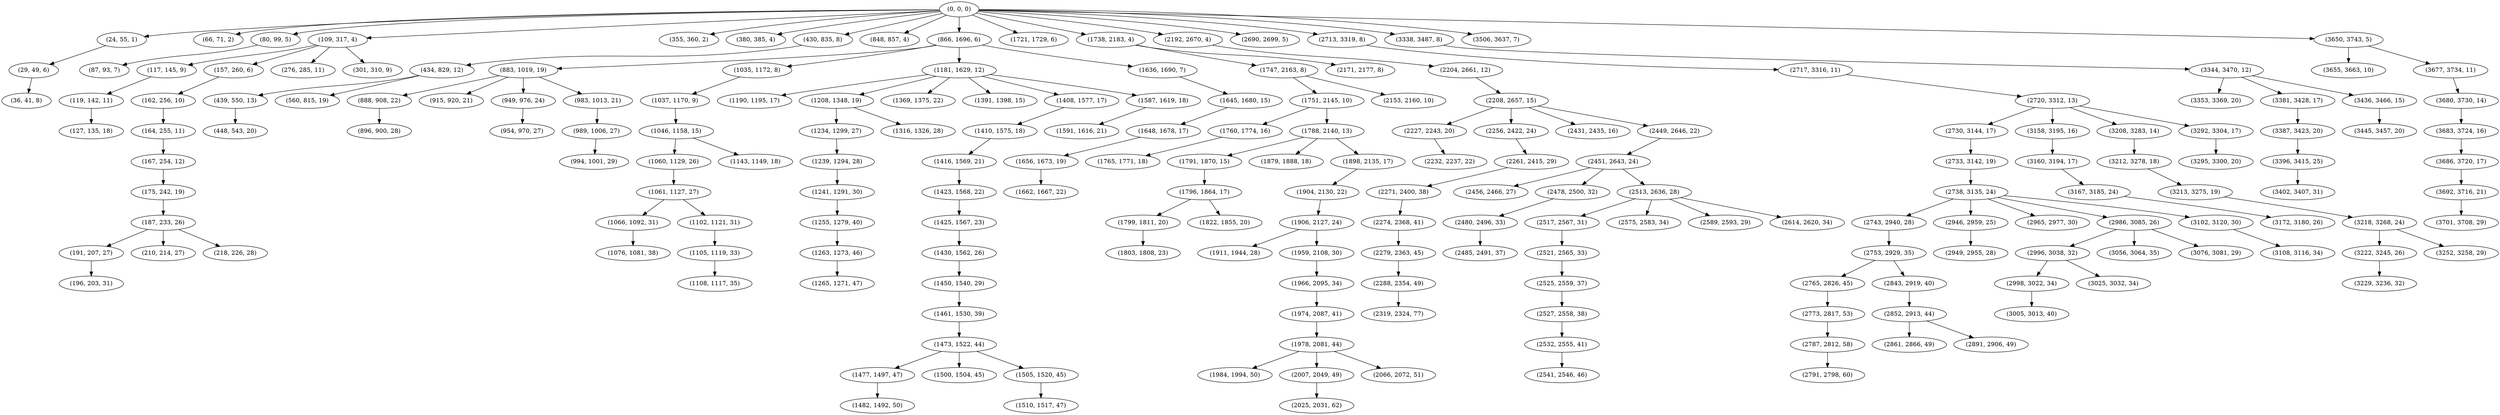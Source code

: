 digraph tree {
    "(0, 0, 0)";
    "(24, 55, 1)";
    "(29, 49, 6)";
    "(36, 41, 8)";
    "(66, 71, 2)";
    "(80, 99, 5)";
    "(87, 93, 7)";
    "(109, 317, 4)";
    "(117, 145, 9)";
    "(119, 142, 11)";
    "(127, 135, 18)";
    "(157, 260, 6)";
    "(162, 256, 10)";
    "(164, 255, 11)";
    "(167, 254, 12)";
    "(175, 242, 19)";
    "(187, 233, 26)";
    "(191, 207, 27)";
    "(196, 203, 31)";
    "(210, 214, 27)";
    "(218, 226, 28)";
    "(276, 285, 11)";
    "(301, 310, 9)";
    "(355, 360, 2)";
    "(380, 385, 4)";
    "(430, 835, 8)";
    "(434, 829, 12)";
    "(439, 550, 13)";
    "(448, 543, 20)";
    "(560, 815, 19)";
    "(848, 857, 4)";
    "(866, 1696, 6)";
    "(883, 1019, 19)";
    "(888, 908, 22)";
    "(896, 900, 28)";
    "(915, 920, 21)";
    "(949, 976, 24)";
    "(954, 970, 27)";
    "(983, 1013, 21)";
    "(989, 1006, 27)";
    "(994, 1001, 29)";
    "(1035, 1172, 8)";
    "(1037, 1170, 9)";
    "(1046, 1158, 15)";
    "(1060, 1129, 26)";
    "(1061, 1127, 27)";
    "(1066, 1092, 31)";
    "(1076, 1081, 38)";
    "(1102, 1121, 31)";
    "(1105, 1119, 33)";
    "(1108, 1117, 35)";
    "(1143, 1149, 18)";
    "(1181, 1629, 12)";
    "(1190, 1195, 17)";
    "(1208, 1348, 19)";
    "(1234, 1299, 27)";
    "(1239, 1294, 28)";
    "(1241, 1291, 30)";
    "(1255, 1279, 40)";
    "(1263, 1273, 46)";
    "(1265, 1271, 47)";
    "(1316, 1326, 28)";
    "(1369, 1375, 22)";
    "(1391, 1398, 15)";
    "(1408, 1577, 17)";
    "(1410, 1575, 18)";
    "(1416, 1569, 21)";
    "(1423, 1568, 22)";
    "(1425, 1567, 23)";
    "(1430, 1562, 26)";
    "(1450, 1540, 29)";
    "(1461, 1530, 39)";
    "(1473, 1522, 44)";
    "(1477, 1497, 47)";
    "(1482, 1492, 50)";
    "(1500, 1504, 45)";
    "(1505, 1520, 45)";
    "(1510, 1517, 47)";
    "(1587, 1619, 18)";
    "(1591, 1616, 21)";
    "(1636, 1690, 7)";
    "(1645, 1680, 15)";
    "(1648, 1678, 17)";
    "(1656, 1673, 19)";
    "(1662, 1667, 22)";
    "(1721, 1729, 6)";
    "(1738, 2183, 4)";
    "(1747, 2163, 8)";
    "(1751, 2145, 10)";
    "(1760, 1774, 16)";
    "(1765, 1771, 18)";
    "(1788, 2140, 13)";
    "(1791, 1870, 15)";
    "(1796, 1864, 17)";
    "(1799, 1811, 20)";
    "(1803, 1808, 23)";
    "(1822, 1855, 20)";
    "(1879, 1888, 18)";
    "(1898, 2135, 17)";
    "(1904, 2130, 22)";
    "(1906, 2127, 24)";
    "(1911, 1944, 28)";
    "(1959, 2108, 30)";
    "(1966, 2095, 34)";
    "(1974, 2087, 41)";
    "(1978, 2081, 44)";
    "(1984, 1994, 50)";
    "(2007, 2049, 49)";
    "(2025, 2031, 62)";
    "(2066, 2072, 51)";
    "(2153, 2160, 10)";
    "(2171, 2177, 8)";
    "(2192, 2670, 4)";
    "(2204, 2661, 12)";
    "(2208, 2657, 15)";
    "(2227, 2243, 20)";
    "(2232, 2237, 22)";
    "(2256, 2422, 24)";
    "(2261, 2415, 29)";
    "(2271, 2400, 38)";
    "(2274, 2368, 41)";
    "(2279, 2363, 45)";
    "(2288, 2354, 49)";
    "(2319, 2324, 77)";
    "(2431, 2435, 16)";
    "(2449, 2646, 22)";
    "(2451, 2643, 24)";
    "(2456, 2466, 27)";
    "(2478, 2500, 32)";
    "(2480, 2496, 33)";
    "(2485, 2491, 37)";
    "(2513, 2636, 28)";
    "(2517, 2567, 31)";
    "(2521, 2565, 33)";
    "(2525, 2559, 37)";
    "(2527, 2558, 38)";
    "(2532, 2555, 41)";
    "(2541, 2546, 46)";
    "(2575, 2583, 34)";
    "(2589, 2593, 29)";
    "(2614, 2620, 34)";
    "(2690, 2699, 5)";
    "(2713, 3319, 8)";
    "(2717, 3316, 11)";
    "(2720, 3312, 13)";
    "(2730, 3144, 17)";
    "(2733, 3142, 19)";
    "(2738, 3135, 24)";
    "(2743, 2940, 28)";
    "(2753, 2929, 35)";
    "(2765, 2826, 45)";
    "(2773, 2817, 53)";
    "(2787, 2812, 58)";
    "(2791, 2798, 60)";
    "(2843, 2919, 40)";
    "(2852, 2913, 44)";
    "(2861, 2866, 49)";
    "(2891, 2906, 49)";
    "(2946, 2959, 25)";
    "(2949, 2955, 28)";
    "(2965, 2977, 30)";
    "(2986, 3085, 26)";
    "(2996, 3038, 32)";
    "(2998, 3022, 34)";
    "(3005, 3013, 40)";
    "(3025, 3032, 34)";
    "(3056, 3064, 35)";
    "(3076, 3081, 29)";
    "(3102, 3120, 30)";
    "(3108, 3116, 34)";
    "(3158, 3195, 16)";
    "(3160, 3194, 17)";
    "(3167, 3185, 24)";
    "(3172, 3180, 26)";
    "(3208, 3283, 14)";
    "(3212, 3278, 18)";
    "(3213, 3275, 19)";
    "(3218, 3268, 24)";
    "(3222, 3245, 26)";
    "(3229, 3236, 32)";
    "(3252, 3258, 29)";
    "(3292, 3304, 17)";
    "(3295, 3300, 20)";
    "(3338, 3487, 8)";
    "(3344, 3470, 12)";
    "(3353, 3369, 20)";
    "(3381, 3428, 17)";
    "(3387, 3423, 20)";
    "(3396, 3415, 25)";
    "(3402, 3407, 31)";
    "(3436, 3466, 15)";
    "(3445, 3457, 20)";
    "(3506, 3637, 7)";
    "(3650, 3743, 5)";
    "(3655, 3663, 10)";
    "(3677, 3734, 11)";
    "(3680, 3730, 14)";
    "(3683, 3724, 16)";
    "(3686, 3720, 17)";
    "(3692, 3716, 21)";
    "(3701, 3708, 29)";
    "(0, 0, 0)" -> "(24, 55, 1)";
    "(0, 0, 0)" -> "(66, 71, 2)";
    "(0, 0, 0)" -> "(80, 99, 5)";
    "(0, 0, 0)" -> "(109, 317, 4)";
    "(0, 0, 0)" -> "(355, 360, 2)";
    "(0, 0, 0)" -> "(380, 385, 4)";
    "(0, 0, 0)" -> "(430, 835, 8)";
    "(0, 0, 0)" -> "(848, 857, 4)";
    "(0, 0, 0)" -> "(866, 1696, 6)";
    "(0, 0, 0)" -> "(1721, 1729, 6)";
    "(0, 0, 0)" -> "(1738, 2183, 4)";
    "(0, 0, 0)" -> "(2192, 2670, 4)";
    "(0, 0, 0)" -> "(2690, 2699, 5)";
    "(0, 0, 0)" -> "(2713, 3319, 8)";
    "(0, 0, 0)" -> "(3338, 3487, 8)";
    "(0, 0, 0)" -> "(3506, 3637, 7)";
    "(0, 0, 0)" -> "(3650, 3743, 5)";
    "(24, 55, 1)" -> "(29, 49, 6)";
    "(29, 49, 6)" -> "(36, 41, 8)";
    "(80, 99, 5)" -> "(87, 93, 7)";
    "(109, 317, 4)" -> "(117, 145, 9)";
    "(109, 317, 4)" -> "(157, 260, 6)";
    "(109, 317, 4)" -> "(276, 285, 11)";
    "(109, 317, 4)" -> "(301, 310, 9)";
    "(117, 145, 9)" -> "(119, 142, 11)";
    "(119, 142, 11)" -> "(127, 135, 18)";
    "(157, 260, 6)" -> "(162, 256, 10)";
    "(162, 256, 10)" -> "(164, 255, 11)";
    "(164, 255, 11)" -> "(167, 254, 12)";
    "(167, 254, 12)" -> "(175, 242, 19)";
    "(175, 242, 19)" -> "(187, 233, 26)";
    "(187, 233, 26)" -> "(191, 207, 27)";
    "(187, 233, 26)" -> "(210, 214, 27)";
    "(187, 233, 26)" -> "(218, 226, 28)";
    "(191, 207, 27)" -> "(196, 203, 31)";
    "(430, 835, 8)" -> "(434, 829, 12)";
    "(434, 829, 12)" -> "(439, 550, 13)";
    "(434, 829, 12)" -> "(560, 815, 19)";
    "(439, 550, 13)" -> "(448, 543, 20)";
    "(866, 1696, 6)" -> "(883, 1019, 19)";
    "(866, 1696, 6)" -> "(1035, 1172, 8)";
    "(866, 1696, 6)" -> "(1181, 1629, 12)";
    "(866, 1696, 6)" -> "(1636, 1690, 7)";
    "(883, 1019, 19)" -> "(888, 908, 22)";
    "(883, 1019, 19)" -> "(915, 920, 21)";
    "(883, 1019, 19)" -> "(949, 976, 24)";
    "(883, 1019, 19)" -> "(983, 1013, 21)";
    "(888, 908, 22)" -> "(896, 900, 28)";
    "(949, 976, 24)" -> "(954, 970, 27)";
    "(983, 1013, 21)" -> "(989, 1006, 27)";
    "(989, 1006, 27)" -> "(994, 1001, 29)";
    "(1035, 1172, 8)" -> "(1037, 1170, 9)";
    "(1037, 1170, 9)" -> "(1046, 1158, 15)";
    "(1046, 1158, 15)" -> "(1060, 1129, 26)";
    "(1046, 1158, 15)" -> "(1143, 1149, 18)";
    "(1060, 1129, 26)" -> "(1061, 1127, 27)";
    "(1061, 1127, 27)" -> "(1066, 1092, 31)";
    "(1061, 1127, 27)" -> "(1102, 1121, 31)";
    "(1066, 1092, 31)" -> "(1076, 1081, 38)";
    "(1102, 1121, 31)" -> "(1105, 1119, 33)";
    "(1105, 1119, 33)" -> "(1108, 1117, 35)";
    "(1181, 1629, 12)" -> "(1190, 1195, 17)";
    "(1181, 1629, 12)" -> "(1208, 1348, 19)";
    "(1181, 1629, 12)" -> "(1369, 1375, 22)";
    "(1181, 1629, 12)" -> "(1391, 1398, 15)";
    "(1181, 1629, 12)" -> "(1408, 1577, 17)";
    "(1181, 1629, 12)" -> "(1587, 1619, 18)";
    "(1208, 1348, 19)" -> "(1234, 1299, 27)";
    "(1208, 1348, 19)" -> "(1316, 1326, 28)";
    "(1234, 1299, 27)" -> "(1239, 1294, 28)";
    "(1239, 1294, 28)" -> "(1241, 1291, 30)";
    "(1241, 1291, 30)" -> "(1255, 1279, 40)";
    "(1255, 1279, 40)" -> "(1263, 1273, 46)";
    "(1263, 1273, 46)" -> "(1265, 1271, 47)";
    "(1408, 1577, 17)" -> "(1410, 1575, 18)";
    "(1410, 1575, 18)" -> "(1416, 1569, 21)";
    "(1416, 1569, 21)" -> "(1423, 1568, 22)";
    "(1423, 1568, 22)" -> "(1425, 1567, 23)";
    "(1425, 1567, 23)" -> "(1430, 1562, 26)";
    "(1430, 1562, 26)" -> "(1450, 1540, 29)";
    "(1450, 1540, 29)" -> "(1461, 1530, 39)";
    "(1461, 1530, 39)" -> "(1473, 1522, 44)";
    "(1473, 1522, 44)" -> "(1477, 1497, 47)";
    "(1473, 1522, 44)" -> "(1500, 1504, 45)";
    "(1473, 1522, 44)" -> "(1505, 1520, 45)";
    "(1477, 1497, 47)" -> "(1482, 1492, 50)";
    "(1505, 1520, 45)" -> "(1510, 1517, 47)";
    "(1587, 1619, 18)" -> "(1591, 1616, 21)";
    "(1636, 1690, 7)" -> "(1645, 1680, 15)";
    "(1645, 1680, 15)" -> "(1648, 1678, 17)";
    "(1648, 1678, 17)" -> "(1656, 1673, 19)";
    "(1656, 1673, 19)" -> "(1662, 1667, 22)";
    "(1738, 2183, 4)" -> "(1747, 2163, 8)";
    "(1738, 2183, 4)" -> "(2171, 2177, 8)";
    "(1747, 2163, 8)" -> "(1751, 2145, 10)";
    "(1747, 2163, 8)" -> "(2153, 2160, 10)";
    "(1751, 2145, 10)" -> "(1760, 1774, 16)";
    "(1751, 2145, 10)" -> "(1788, 2140, 13)";
    "(1760, 1774, 16)" -> "(1765, 1771, 18)";
    "(1788, 2140, 13)" -> "(1791, 1870, 15)";
    "(1788, 2140, 13)" -> "(1879, 1888, 18)";
    "(1788, 2140, 13)" -> "(1898, 2135, 17)";
    "(1791, 1870, 15)" -> "(1796, 1864, 17)";
    "(1796, 1864, 17)" -> "(1799, 1811, 20)";
    "(1796, 1864, 17)" -> "(1822, 1855, 20)";
    "(1799, 1811, 20)" -> "(1803, 1808, 23)";
    "(1898, 2135, 17)" -> "(1904, 2130, 22)";
    "(1904, 2130, 22)" -> "(1906, 2127, 24)";
    "(1906, 2127, 24)" -> "(1911, 1944, 28)";
    "(1906, 2127, 24)" -> "(1959, 2108, 30)";
    "(1959, 2108, 30)" -> "(1966, 2095, 34)";
    "(1966, 2095, 34)" -> "(1974, 2087, 41)";
    "(1974, 2087, 41)" -> "(1978, 2081, 44)";
    "(1978, 2081, 44)" -> "(1984, 1994, 50)";
    "(1978, 2081, 44)" -> "(2007, 2049, 49)";
    "(1978, 2081, 44)" -> "(2066, 2072, 51)";
    "(2007, 2049, 49)" -> "(2025, 2031, 62)";
    "(2192, 2670, 4)" -> "(2204, 2661, 12)";
    "(2204, 2661, 12)" -> "(2208, 2657, 15)";
    "(2208, 2657, 15)" -> "(2227, 2243, 20)";
    "(2208, 2657, 15)" -> "(2256, 2422, 24)";
    "(2208, 2657, 15)" -> "(2431, 2435, 16)";
    "(2208, 2657, 15)" -> "(2449, 2646, 22)";
    "(2227, 2243, 20)" -> "(2232, 2237, 22)";
    "(2256, 2422, 24)" -> "(2261, 2415, 29)";
    "(2261, 2415, 29)" -> "(2271, 2400, 38)";
    "(2271, 2400, 38)" -> "(2274, 2368, 41)";
    "(2274, 2368, 41)" -> "(2279, 2363, 45)";
    "(2279, 2363, 45)" -> "(2288, 2354, 49)";
    "(2288, 2354, 49)" -> "(2319, 2324, 77)";
    "(2449, 2646, 22)" -> "(2451, 2643, 24)";
    "(2451, 2643, 24)" -> "(2456, 2466, 27)";
    "(2451, 2643, 24)" -> "(2478, 2500, 32)";
    "(2451, 2643, 24)" -> "(2513, 2636, 28)";
    "(2478, 2500, 32)" -> "(2480, 2496, 33)";
    "(2480, 2496, 33)" -> "(2485, 2491, 37)";
    "(2513, 2636, 28)" -> "(2517, 2567, 31)";
    "(2513, 2636, 28)" -> "(2575, 2583, 34)";
    "(2513, 2636, 28)" -> "(2589, 2593, 29)";
    "(2513, 2636, 28)" -> "(2614, 2620, 34)";
    "(2517, 2567, 31)" -> "(2521, 2565, 33)";
    "(2521, 2565, 33)" -> "(2525, 2559, 37)";
    "(2525, 2559, 37)" -> "(2527, 2558, 38)";
    "(2527, 2558, 38)" -> "(2532, 2555, 41)";
    "(2532, 2555, 41)" -> "(2541, 2546, 46)";
    "(2713, 3319, 8)" -> "(2717, 3316, 11)";
    "(2717, 3316, 11)" -> "(2720, 3312, 13)";
    "(2720, 3312, 13)" -> "(2730, 3144, 17)";
    "(2720, 3312, 13)" -> "(3158, 3195, 16)";
    "(2720, 3312, 13)" -> "(3208, 3283, 14)";
    "(2720, 3312, 13)" -> "(3292, 3304, 17)";
    "(2730, 3144, 17)" -> "(2733, 3142, 19)";
    "(2733, 3142, 19)" -> "(2738, 3135, 24)";
    "(2738, 3135, 24)" -> "(2743, 2940, 28)";
    "(2738, 3135, 24)" -> "(2946, 2959, 25)";
    "(2738, 3135, 24)" -> "(2965, 2977, 30)";
    "(2738, 3135, 24)" -> "(2986, 3085, 26)";
    "(2738, 3135, 24)" -> "(3102, 3120, 30)";
    "(2743, 2940, 28)" -> "(2753, 2929, 35)";
    "(2753, 2929, 35)" -> "(2765, 2826, 45)";
    "(2753, 2929, 35)" -> "(2843, 2919, 40)";
    "(2765, 2826, 45)" -> "(2773, 2817, 53)";
    "(2773, 2817, 53)" -> "(2787, 2812, 58)";
    "(2787, 2812, 58)" -> "(2791, 2798, 60)";
    "(2843, 2919, 40)" -> "(2852, 2913, 44)";
    "(2852, 2913, 44)" -> "(2861, 2866, 49)";
    "(2852, 2913, 44)" -> "(2891, 2906, 49)";
    "(2946, 2959, 25)" -> "(2949, 2955, 28)";
    "(2986, 3085, 26)" -> "(2996, 3038, 32)";
    "(2986, 3085, 26)" -> "(3056, 3064, 35)";
    "(2986, 3085, 26)" -> "(3076, 3081, 29)";
    "(2996, 3038, 32)" -> "(2998, 3022, 34)";
    "(2996, 3038, 32)" -> "(3025, 3032, 34)";
    "(2998, 3022, 34)" -> "(3005, 3013, 40)";
    "(3102, 3120, 30)" -> "(3108, 3116, 34)";
    "(3158, 3195, 16)" -> "(3160, 3194, 17)";
    "(3160, 3194, 17)" -> "(3167, 3185, 24)";
    "(3167, 3185, 24)" -> "(3172, 3180, 26)";
    "(3208, 3283, 14)" -> "(3212, 3278, 18)";
    "(3212, 3278, 18)" -> "(3213, 3275, 19)";
    "(3213, 3275, 19)" -> "(3218, 3268, 24)";
    "(3218, 3268, 24)" -> "(3222, 3245, 26)";
    "(3218, 3268, 24)" -> "(3252, 3258, 29)";
    "(3222, 3245, 26)" -> "(3229, 3236, 32)";
    "(3292, 3304, 17)" -> "(3295, 3300, 20)";
    "(3338, 3487, 8)" -> "(3344, 3470, 12)";
    "(3344, 3470, 12)" -> "(3353, 3369, 20)";
    "(3344, 3470, 12)" -> "(3381, 3428, 17)";
    "(3344, 3470, 12)" -> "(3436, 3466, 15)";
    "(3381, 3428, 17)" -> "(3387, 3423, 20)";
    "(3387, 3423, 20)" -> "(3396, 3415, 25)";
    "(3396, 3415, 25)" -> "(3402, 3407, 31)";
    "(3436, 3466, 15)" -> "(3445, 3457, 20)";
    "(3650, 3743, 5)" -> "(3655, 3663, 10)";
    "(3650, 3743, 5)" -> "(3677, 3734, 11)";
    "(3677, 3734, 11)" -> "(3680, 3730, 14)";
    "(3680, 3730, 14)" -> "(3683, 3724, 16)";
    "(3683, 3724, 16)" -> "(3686, 3720, 17)";
    "(3686, 3720, 17)" -> "(3692, 3716, 21)";
    "(3692, 3716, 21)" -> "(3701, 3708, 29)";
}
